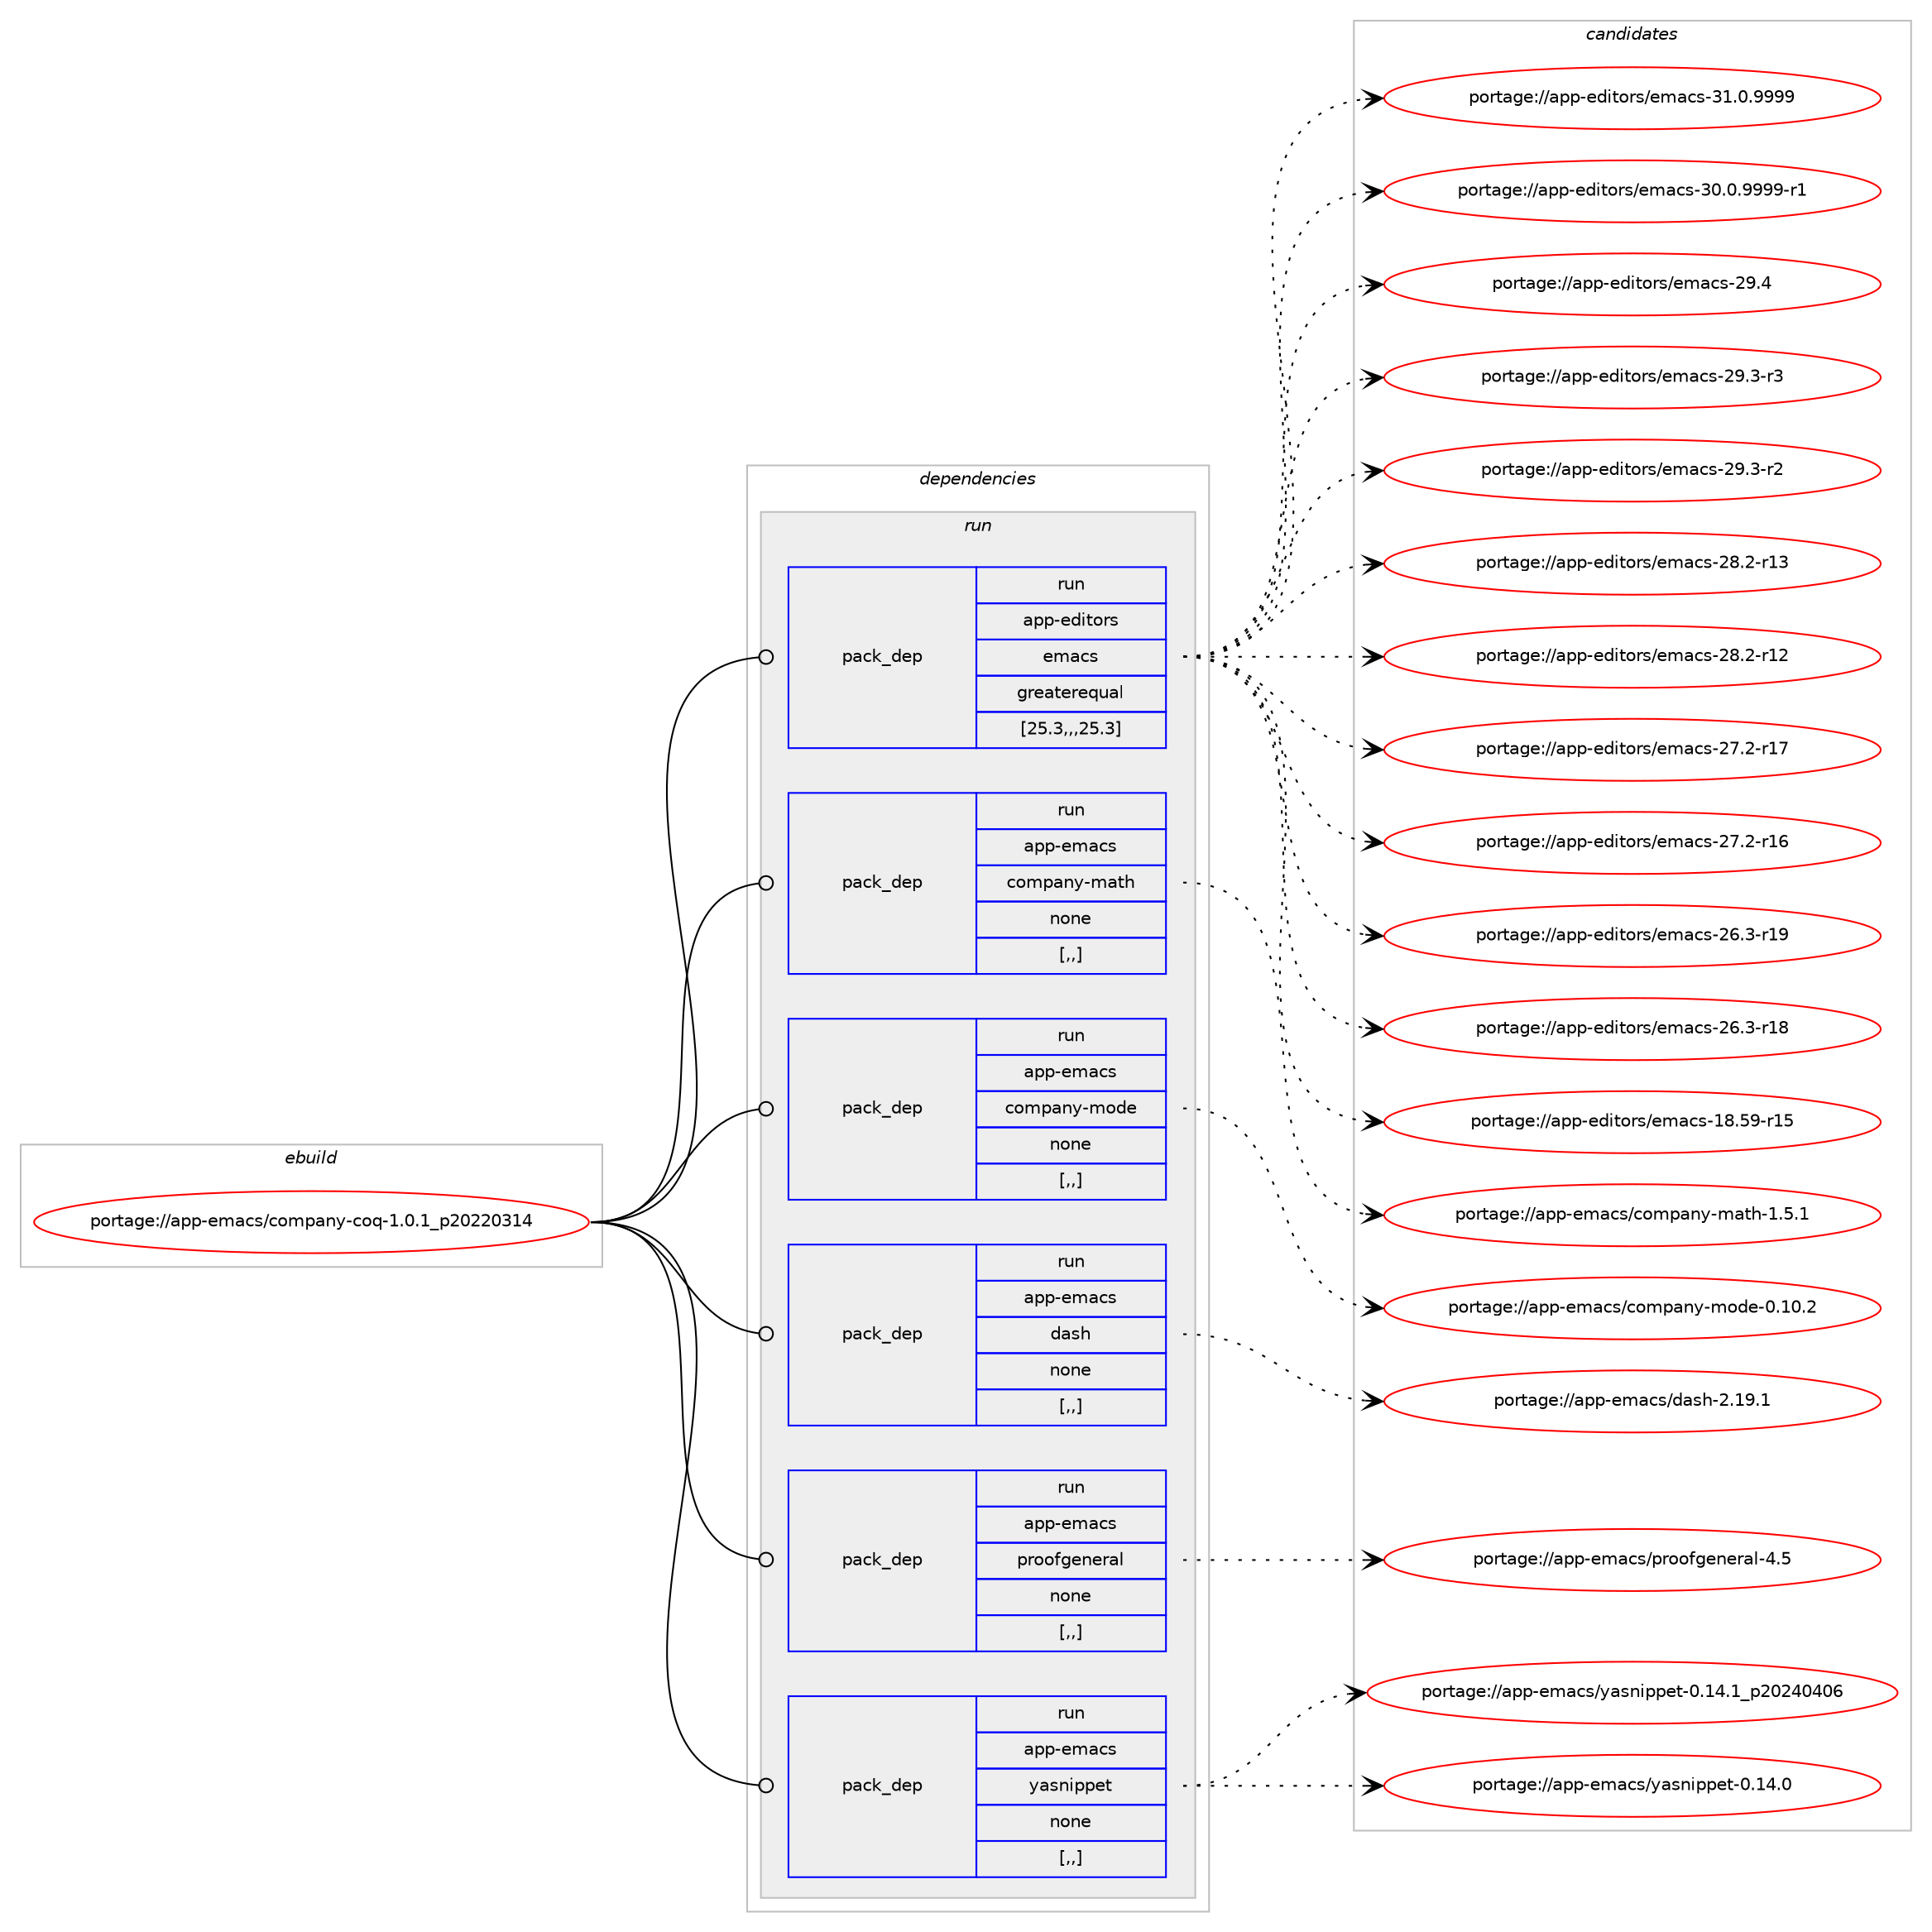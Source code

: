 digraph prolog {

# *************
# Graph options
# *************

newrank=true;
concentrate=true;
compound=true;
graph [rankdir=LR,fontname=Helvetica,fontsize=10,ranksep=1.5];#, ranksep=2.5, nodesep=0.2];
edge  [arrowhead=vee];
node  [fontname=Helvetica,fontsize=10];

# **********
# The ebuild
# **********

subgraph cluster_leftcol {
color=gray;
rank=same;
label=<<i>ebuild</i>>;
id [label="portage://app-emacs/company-coq-1.0.1_p20220314", color=red, width=4, href="../app-emacs/company-coq-1.0.1_p20220314.svg"];
}

# ****************
# The dependencies
# ****************

subgraph cluster_midcol {
color=gray;
label=<<i>dependencies</i>>;
subgraph cluster_compile {
fillcolor="#eeeeee";
style=filled;
label=<<i>compile</i>>;
}
subgraph cluster_compileandrun {
fillcolor="#eeeeee";
style=filled;
label=<<i>compile and run</i>>;
}
subgraph cluster_run {
fillcolor="#eeeeee";
style=filled;
label=<<i>run</i>>;
subgraph pack15989 {
dependency22265 [label=<<TABLE BORDER="0" CELLBORDER="1" CELLSPACING="0" CELLPADDING="4" WIDTH="220"><TR><TD ROWSPAN="6" CELLPADDING="30">pack_dep</TD></TR><TR><TD WIDTH="110">run</TD></TR><TR><TD>app-editors</TD></TR><TR><TD>emacs</TD></TR><TR><TD>greaterequal</TD></TR><TR><TD>[25.3,,,25.3]</TD></TR></TABLE>>, shape=none, color=blue];
}
id:e -> dependency22265:w [weight=20,style="solid",arrowhead="odot"];
subgraph pack15990 {
dependency22266 [label=<<TABLE BORDER="0" CELLBORDER="1" CELLSPACING="0" CELLPADDING="4" WIDTH="220"><TR><TD ROWSPAN="6" CELLPADDING="30">pack_dep</TD></TR><TR><TD WIDTH="110">run</TD></TR><TR><TD>app-emacs</TD></TR><TR><TD>company-math</TD></TR><TR><TD>none</TD></TR><TR><TD>[,,]</TD></TR></TABLE>>, shape=none, color=blue];
}
id:e -> dependency22266:w [weight=20,style="solid",arrowhead="odot"];
subgraph pack15991 {
dependency22267 [label=<<TABLE BORDER="0" CELLBORDER="1" CELLSPACING="0" CELLPADDING="4" WIDTH="220"><TR><TD ROWSPAN="6" CELLPADDING="30">pack_dep</TD></TR><TR><TD WIDTH="110">run</TD></TR><TR><TD>app-emacs</TD></TR><TR><TD>company-mode</TD></TR><TR><TD>none</TD></TR><TR><TD>[,,]</TD></TR></TABLE>>, shape=none, color=blue];
}
id:e -> dependency22267:w [weight=20,style="solid",arrowhead="odot"];
subgraph pack15992 {
dependency22268 [label=<<TABLE BORDER="0" CELLBORDER="1" CELLSPACING="0" CELLPADDING="4" WIDTH="220"><TR><TD ROWSPAN="6" CELLPADDING="30">pack_dep</TD></TR><TR><TD WIDTH="110">run</TD></TR><TR><TD>app-emacs</TD></TR><TR><TD>dash</TD></TR><TR><TD>none</TD></TR><TR><TD>[,,]</TD></TR></TABLE>>, shape=none, color=blue];
}
id:e -> dependency22268:w [weight=20,style="solid",arrowhead="odot"];
subgraph pack15993 {
dependency22269 [label=<<TABLE BORDER="0" CELLBORDER="1" CELLSPACING="0" CELLPADDING="4" WIDTH="220"><TR><TD ROWSPAN="6" CELLPADDING="30">pack_dep</TD></TR><TR><TD WIDTH="110">run</TD></TR><TR><TD>app-emacs</TD></TR><TR><TD>proofgeneral</TD></TR><TR><TD>none</TD></TR><TR><TD>[,,]</TD></TR></TABLE>>, shape=none, color=blue];
}
id:e -> dependency22269:w [weight=20,style="solid",arrowhead="odot"];
subgraph pack15994 {
dependency22270 [label=<<TABLE BORDER="0" CELLBORDER="1" CELLSPACING="0" CELLPADDING="4" WIDTH="220"><TR><TD ROWSPAN="6" CELLPADDING="30">pack_dep</TD></TR><TR><TD WIDTH="110">run</TD></TR><TR><TD>app-emacs</TD></TR><TR><TD>yasnippet</TD></TR><TR><TD>none</TD></TR><TR><TD>[,,]</TD></TR></TABLE>>, shape=none, color=blue];
}
id:e -> dependency22270:w [weight=20,style="solid",arrowhead="odot"];
}
}

# **************
# The candidates
# **************

subgraph cluster_choices {
rank=same;
color=gray;
label=<<i>candidates</i>>;

subgraph choice15989 {
color=black;
nodesep=1;
choice971121124510110010511611111411547101109979911545514946484657575757 [label="portage://app-editors/emacs-31.0.9999", color=red, width=4,href="../app-editors/emacs-31.0.9999.svg"];
choice9711211245101100105116111114115471011099799115455148464846575757574511449 [label="portage://app-editors/emacs-30.0.9999-r1", color=red, width=4,href="../app-editors/emacs-30.0.9999-r1.svg"];
choice97112112451011001051161111141154710110997991154550574652 [label="portage://app-editors/emacs-29.4", color=red, width=4,href="../app-editors/emacs-29.4.svg"];
choice971121124510110010511611111411547101109979911545505746514511451 [label="portage://app-editors/emacs-29.3-r3", color=red, width=4,href="../app-editors/emacs-29.3-r3.svg"];
choice971121124510110010511611111411547101109979911545505746514511450 [label="portage://app-editors/emacs-29.3-r2", color=red, width=4,href="../app-editors/emacs-29.3-r2.svg"];
choice97112112451011001051161111141154710110997991154550564650451144951 [label="portage://app-editors/emacs-28.2-r13", color=red, width=4,href="../app-editors/emacs-28.2-r13.svg"];
choice97112112451011001051161111141154710110997991154550564650451144950 [label="portage://app-editors/emacs-28.2-r12", color=red, width=4,href="../app-editors/emacs-28.2-r12.svg"];
choice97112112451011001051161111141154710110997991154550554650451144955 [label="portage://app-editors/emacs-27.2-r17", color=red, width=4,href="../app-editors/emacs-27.2-r17.svg"];
choice97112112451011001051161111141154710110997991154550554650451144954 [label="portage://app-editors/emacs-27.2-r16", color=red, width=4,href="../app-editors/emacs-27.2-r16.svg"];
choice97112112451011001051161111141154710110997991154550544651451144957 [label="portage://app-editors/emacs-26.3-r19", color=red, width=4,href="../app-editors/emacs-26.3-r19.svg"];
choice97112112451011001051161111141154710110997991154550544651451144956 [label="portage://app-editors/emacs-26.3-r18", color=red, width=4,href="../app-editors/emacs-26.3-r18.svg"];
choice9711211245101100105116111114115471011099799115454956465357451144953 [label="portage://app-editors/emacs-18.59-r15", color=red, width=4,href="../app-editors/emacs-18.59-r15.svg"];
dependency22265:e -> choice971121124510110010511611111411547101109979911545514946484657575757:w [style=dotted,weight="100"];
dependency22265:e -> choice9711211245101100105116111114115471011099799115455148464846575757574511449:w [style=dotted,weight="100"];
dependency22265:e -> choice97112112451011001051161111141154710110997991154550574652:w [style=dotted,weight="100"];
dependency22265:e -> choice971121124510110010511611111411547101109979911545505746514511451:w [style=dotted,weight="100"];
dependency22265:e -> choice971121124510110010511611111411547101109979911545505746514511450:w [style=dotted,weight="100"];
dependency22265:e -> choice97112112451011001051161111141154710110997991154550564650451144951:w [style=dotted,weight="100"];
dependency22265:e -> choice97112112451011001051161111141154710110997991154550564650451144950:w [style=dotted,weight="100"];
dependency22265:e -> choice97112112451011001051161111141154710110997991154550554650451144955:w [style=dotted,weight="100"];
dependency22265:e -> choice97112112451011001051161111141154710110997991154550554650451144954:w [style=dotted,weight="100"];
dependency22265:e -> choice97112112451011001051161111141154710110997991154550544651451144957:w [style=dotted,weight="100"];
dependency22265:e -> choice97112112451011001051161111141154710110997991154550544651451144956:w [style=dotted,weight="100"];
dependency22265:e -> choice9711211245101100105116111114115471011099799115454956465357451144953:w [style=dotted,weight="100"];
}
subgraph choice15990 {
color=black;
nodesep=1;
choice971121124510110997991154799111109112971101214510997116104454946534649 [label="portage://app-emacs/company-math-1.5.1", color=red, width=4,href="../app-emacs/company-math-1.5.1.svg"];
dependency22266:e -> choice971121124510110997991154799111109112971101214510997116104454946534649:w [style=dotted,weight="100"];
}
subgraph choice15991 {
color=black;
nodesep=1;
choice971121124510110997991154799111109112971101214510911110010145484649484650 [label="portage://app-emacs/company-mode-0.10.2", color=red, width=4,href="../app-emacs/company-mode-0.10.2.svg"];
dependency22267:e -> choice971121124510110997991154799111109112971101214510911110010145484649484650:w [style=dotted,weight="100"];
}
subgraph choice15992 {
color=black;
nodesep=1;
choice97112112451011099799115471009711510445504649574649 [label="portage://app-emacs/dash-2.19.1", color=red, width=4,href="../app-emacs/dash-2.19.1.svg"];
dependency22268:e -> choice97112112451011099799115471009711510445504649574649:w [style=dotted,weight="100"];
}
subgraph choice15993 {
color=black;
nodesep=1;
choice97112112451011099799115471121141111111021031011101011149710845524653 [label="portage://app-emacs/proofgeneral-4.5", color=red, width=4,href="../app-emacs/proofgeneral-4.5.svg"];
dependency22269:e -> choice97112112451011099799115471121141111111021031011101011149710845524653:w [style=dotted,weight="100"];
}
subgraph choice15994 {
color=black;
nodesep=1;
choice97112112451011099799115471219711511010511211210111645484649524649951125048505248524854 [label="portage://app-emacs/yasnippet-0.14.1_p20240406", color=red, width=4,href="../app-emacs/yasnippet-0.14.1_p20240406.svg"];
choice97112112451011099799115471219711511010511211210111645484649524648 [label="portage://app-emacs/yasnippet-0.14.0", color=red, width=4,href="../app-emacs/yasnippet-0.14.0.svg"];
dependency22270:e -> choice97112112451011099799115471219711511010511211210111645484649524649951125048505248524854:w [style=dotted,weight="100"];
dependency22270:e -> choice97112112451011099799115471219711511010511211210111645484649524648:w [style=dotted,weight="100"];
}
}

}
